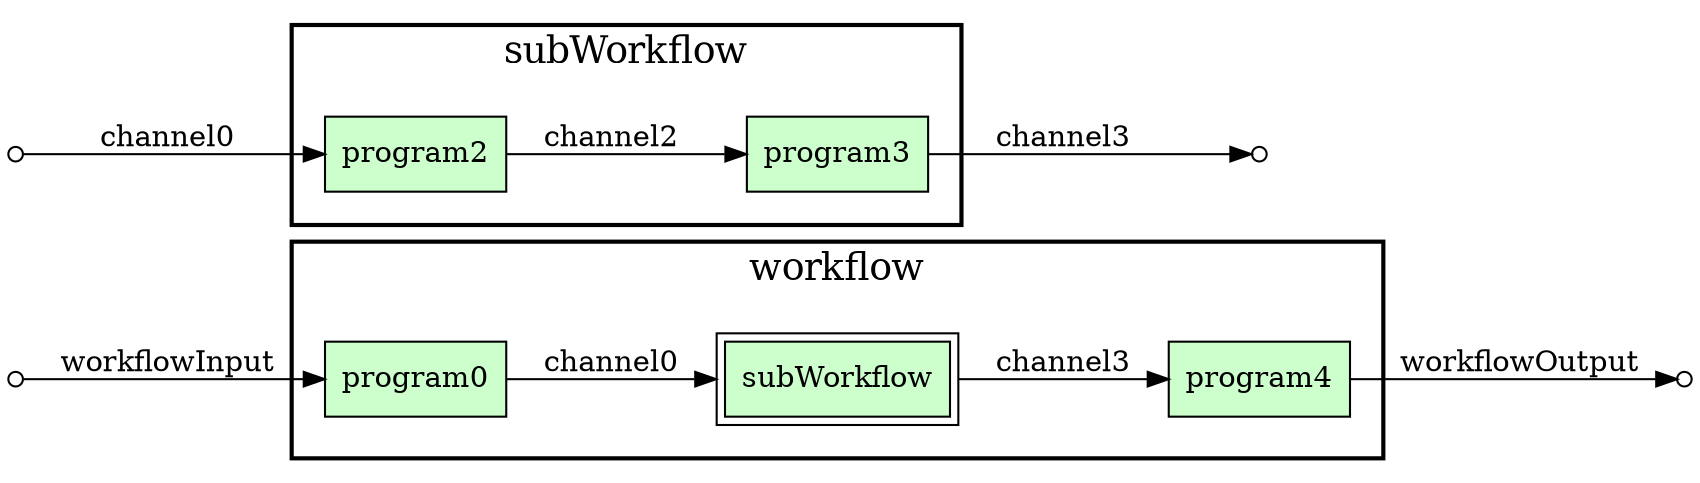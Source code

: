 digraph Workflow {
rankdir=LR
node[shape=circle style="filled" fillcolor="#FFFFFF" peripheries=1 label="" width=0.1]
node1
node2
subgraph cluster0 {
label="workflow"
penwidth=2
fontsize=18
subgraph cluster1 {
label=""
color="white"
node[shape=box style="filled" fillcolor="#CCFFCC" peripheries=1 label="" width=0.1]
node3 [label="program0"]
node4 [label="program4"]
node[shape=box style="filled" fillcolor="#CCFFCC" peripheries=2 label="" width=0.1]
node[shape=box style="filled" fillcolor="#CCFFCC" peripheries=2 label="" width=0.1]
node5 [label="subWorkflow"]
}}
node4 -> node2 [label="workflowOutput"]
node1 -> node3 [label="workflowInput"]
node3 -> node5 [label="channel0"]
node5 -> node4 [label="channel3"]
node[shape=circle style="filled" fillcolor="#FFFFFF" peripheries=1 label="" width=0.1]
node6
node7
subgraph cluster2 {
label="subWorkflow"
penwidth=2
fontsize=18
subgraph cluster3 {
label=""
color="white"
node[shape=box style="filled" fillcolor="#CCFFCC" peripheries=1 label="" width=0.1]
node8 [label="program2"]
node9 [label="program3"]
node[shape=box style="filled" fillcolor="#CCFFCC" peripheries=2 label="" width=0.1]
}}
node9 -> node7 [label="channel3"]
node6 -> node8 [label="channel0"]
node8 -> node9 [label="channel2"]
}
